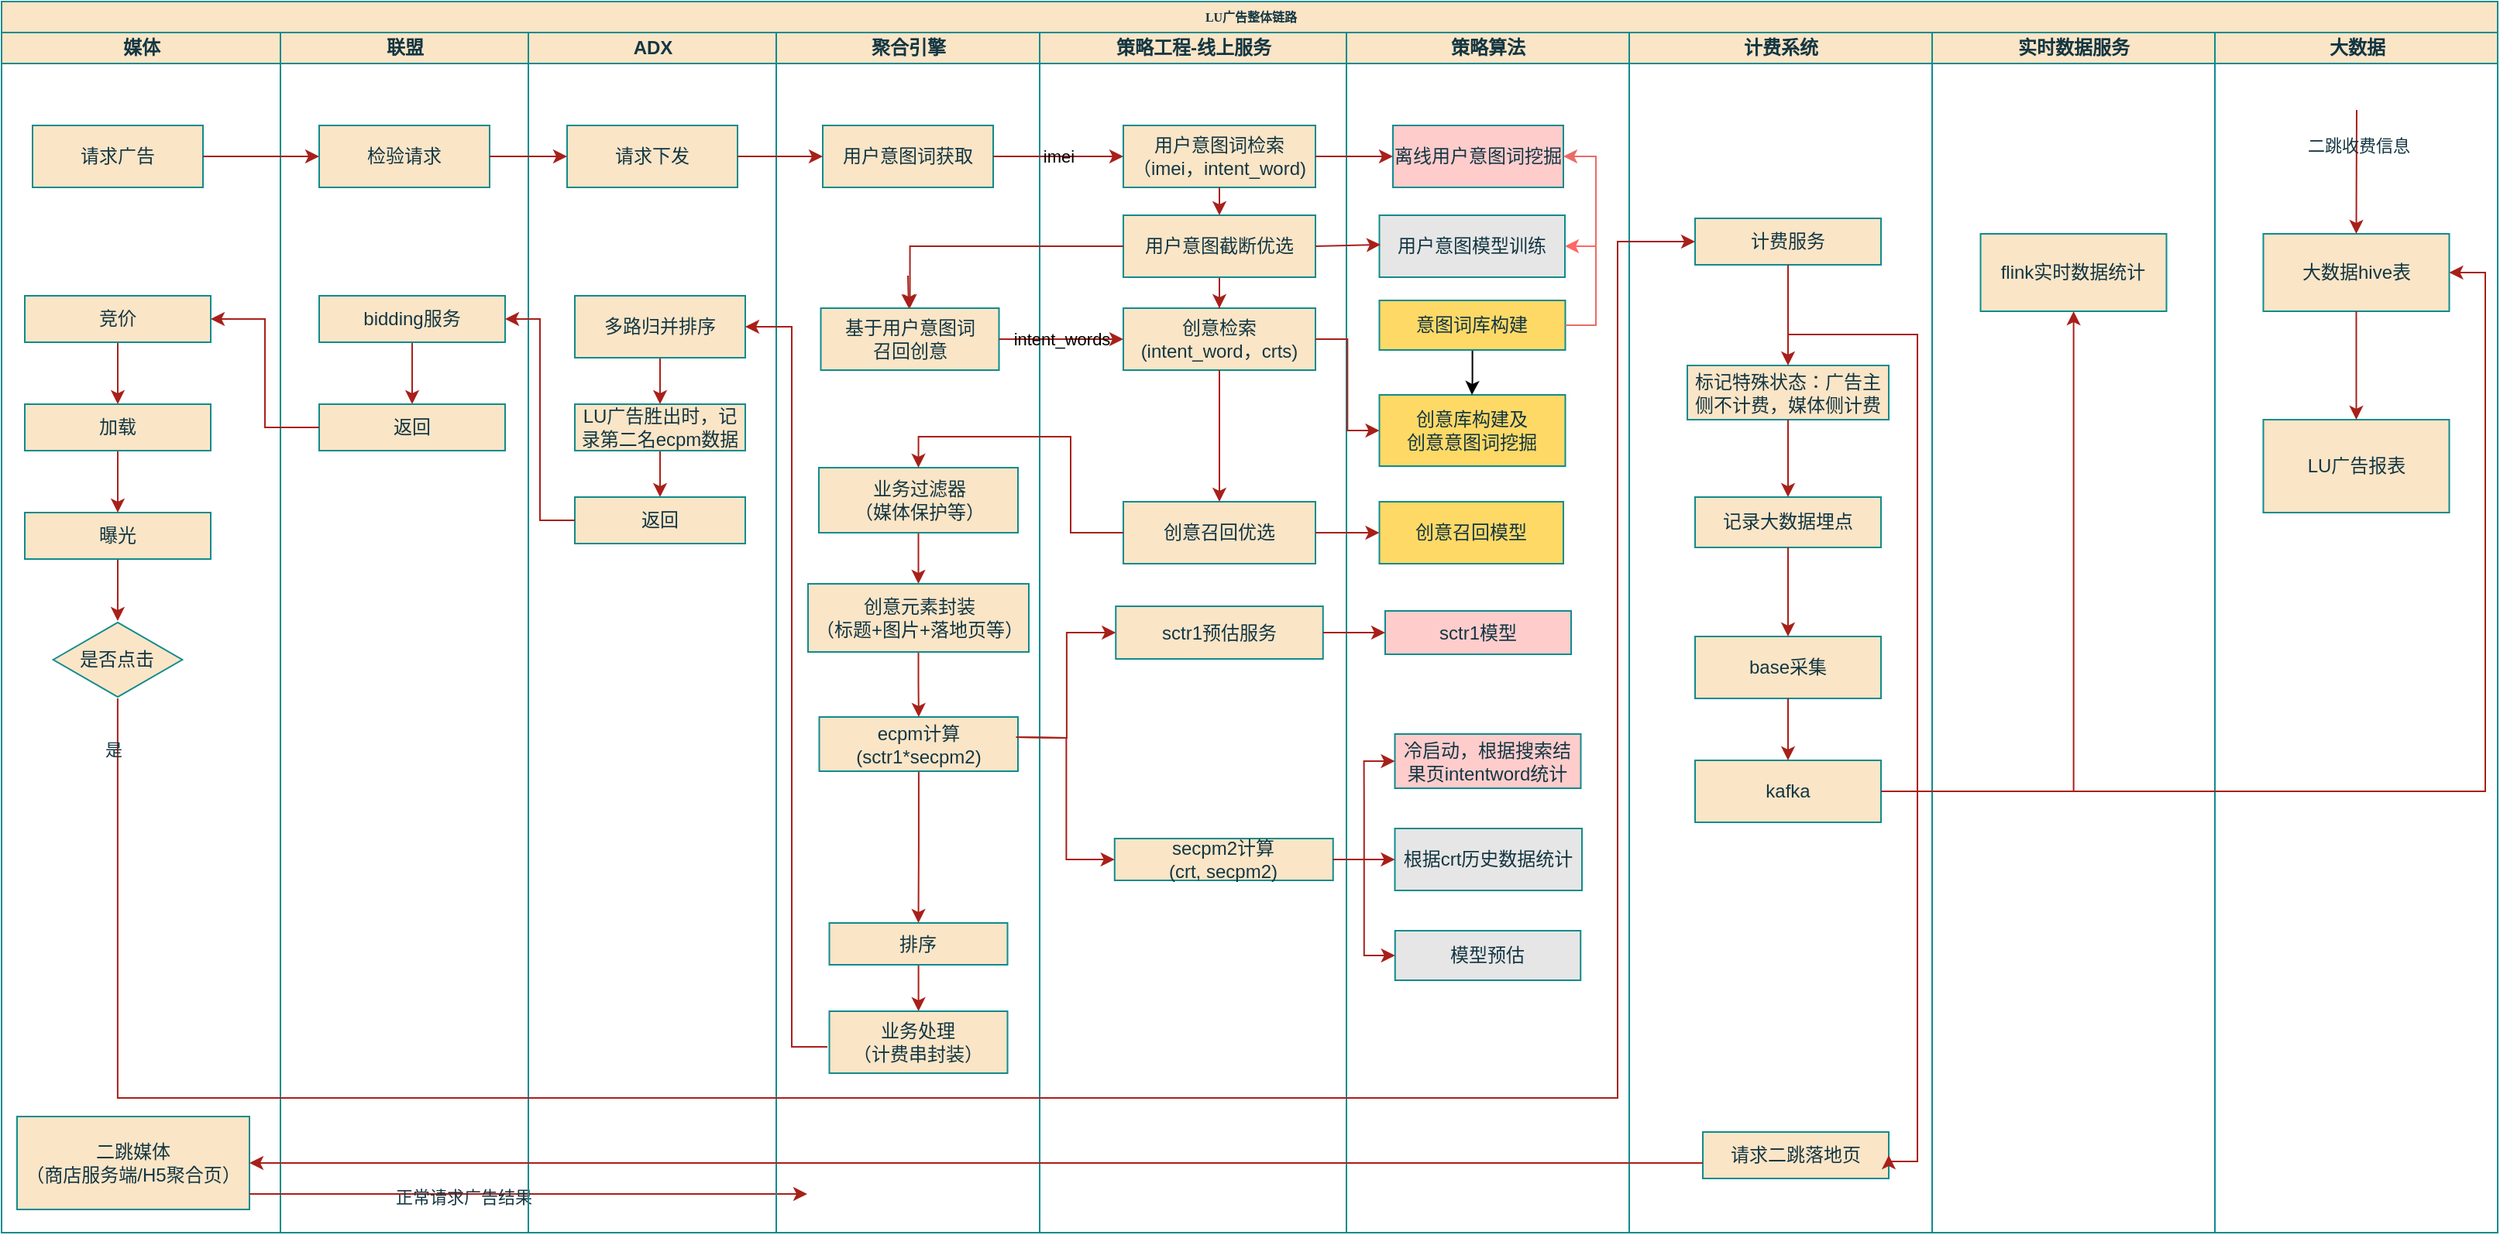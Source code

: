 <mxfile version="20.8.5" type="github">
  <diagram name="Page-1" id="74e2e168-ea6b-b213-b513-2b3c1d86103e">
    <mxGraphModel dx="1758" dy="813" grid="0" gridSize="10" guides="1" tooltips="1" connect="1" arrows="1" fold="1" page="1" pageScale="1" pageWidth="1100" pageHeight="850" background="#FFFFFF" math="0" shadow="0">
      <root>
        <mxCell id="0" />
        <mxCell id="1" parent="0" />
        <mxCell id="77e6c97f196da883-1" value="LU广告整体链路" style="swimlane;html=1;childLayout=stackLayout;startSize=20;rounded=0;shadow=0;labelBackgroundColor=none;strokeWidth=1;fontFamily=Verdana;fontSize=8;align=center;fillStyle=auto;swimlaneFillColor=default;fillColor=#FAE5C7;strokeColor=#0F8B8D;fontColor=#143642;" parent="1" vertex="1">
          <mxGeometry x="30" y="53" width="1611" height="795" as="geometry" />
        </mxCell>
        <mxCell id="77e6c97f196da883-2" value="媒体" style="swimlane;html=1;startSize=20;fillColor=#FAE5C7;strokeColor=#0F8B8D;fontColor=#143642;labelBackgroundColor=none;" parent="77e6c97f196da883-1" vertex="1">
          <mxGeometry y="20" width="180" height="775" as="geometry" />
        </mxCell>
        <mxCell id="ZUHzj396AUKR70QlUK45-1" value="请求广告" style="rounded=0;whiteSpace=wrap;html=1;fillColor=#FAE5C7;strokeColor=#0F8B8D;fontColor=#143642;labelBackgroundColor=none;" parent="77e6c97f196da883-2" vertex="1">
          <mxGeometry x="20" y="60" width="110" height="40" as="geometry" />
        </mxCell>
        <mxCell id="ZUHzj396AUKR70QlUK45-124" style="edgeStyle=orthogonalEdgeStyle;rounded=0;orthogonalLoop=1;jettySize=auto;html=1;exitX=0.5;exitY=1;exitDx=0;exitDy=0;entryX=0.5;entryY=0;entryDx=0;entryDy=0;labelBackgroundColor=none;strokeColor=#A8201A;fontColor=default;" parent="77e6c97f196da883-2" source="ZUHzj396AUKR70QlUK45-66" target="ZUHzj396AUKR70QlUK45-67" edge="1">
          <mxGeometry relative="1" as="geometry" />
        </mxCell>
        <mxCell id="ZUHzj396AUKR70QlUK45-66" value="竞价" style="whiteSpace=wrap;html=1;rounded=0;fillColor=#FAE5C7;strokeColor=#0F8B8D;fontColor=#143642;labelBackgroundColor=none;" parent="77e6c97f196da883-2" vertex="1">
          <mxGeometry x="15" y="170" width="120" height="30" as="geometry" />
        </mxCell>
        <mxCell id="ZUHzj396AUKR70QlUK45-125" style="edgeStyle=orthogonalEdgeStyle;rounded=0;orthogonalLoop=1;jettySize=auto;html=1;entryX=0.5;entryY=0;entryDx=0;entryDy=0;labelBackgroundColor=none;strokeColor=#A8201A;fontColor=default;" parent="77e6c97f196da883-2" source="ZUHzj396AUKR70QlUK45-67" target="ZUHzj396AUKR70QlUK45-68" edge="1">
          <mxGeometry relative="1" as="geometry" />
        </mxCell>
        <mxCell id="ZUHzj396AUKR70QlUK45-67" value="加载" style="whiteSpace=wrap;html=1;rounded=0;fillColor=#FAE5C7;strokeColor=#0F8B8D;fontColor=#143642;labelBackgroundColor=none;" parent="77e6c97f196da883-2" vertex="1">
          <mxGeometry x="15" y="240" width="120" height="30" as="geometry" />
        </mxCell>
        <mxCell id="ZUHzj396AUKR70QlUK45-185" style="edgeStyle=orthogonalEdgeStyle;rounded=0;orthogonalLoop=1;jettySize=auto;html=1;labelBackgroundColor=none;strokeColor=#A8201A;fontColor=default;" parent="77e6c97f196da883-2" source="ZUHzj396AUKR70QlUK45-68" target="ZUHzj396AUKR70QlUK45-70" edge="1">
          <mxGeometry relative="1" as="geometry" />
        </mxCell>
        <mxCell id="ZUHzj396AUKR70QlUK45-68" value="曝光" style="whiteSpace=wrap;html=1;rounded=0;fillColor=#FAE5C7;strokeColor=#0F8B8D;fontColor=#143642;labelBackgroundColor=none;" parent="77e6c97f196da883-2" vertex="1">
          <mxGeometry x="15" y="310" width="120" height="30" as="geometry" />
        </mxCell>
        <mxCell id="ZUHzj396AUKR70QlUK45-70" value="是否点击" style="html=1;whiteSpace=wrap;aspect=fixed;shape=isoRectangle;fillColor=#FAE5C7;strokeColor=#0F8B8D;fontColor=#143642;labelBackgroundColor=none;" parent="77e6c97f196da883-2" vertex="1">
          <mxGeometry x="33.34" y="380" width="83.33" height="50" as="geometry" />
        </mxCell>
        <mxCell id="ZUHzj396AUKR70QlUK45-89" value="二跳媒体&lt;br&gt;（商店服务端/H5聚合页）" style="whiteSpace=wrap;html=1;rounded=0;fillColor=#FAE5C7;strokeColor=#0F8B8D;fontColor=#143642;labelBackgroundColor=none;" parent="77e6c97f196da883-2" vertex="1">
          <mxGeometry x="10" y="700" width="150" height="60" as="geometry" />
        </mxCell>
        <mxCell id="77e6c97f196da883-3" value="联盟" style="swimlane;html=1;startSize=20;fillColor=#FAE5C7;strokeColor=#0F8B8D;fontColor=#143642;labelBackgroundColor=none;" parent="77e6c97f196da883-1" vertex="1">
          <mxGeometry x="180" y="20" width="160" height="775" as="geometry" />
        </mxCell>
        <mxCell id="ZUHzj396AUKR70QlUK45-3" value="检验请求" style="rounded=0;whiteSpace=wrap;html=1;fillColor=#FAE5C7;strokeColor=#0F8B8D;fontColor=#143642;labelBackgroundColor=none;" parent="77e6c97f196da883-3" vertex="1">
          <mxGeometry x="25" y="60" width="110" height="40" as="geometry" />
        </mxCell>
        <mxCell id="ZUHzj396AUKR70QlUK45-122" style="edgeStyle=orthogonalEdgeStyle;rounded=0;orthogonalLoop=1;jettySize=auto;html=1;entryX=0.5;entryY=0;entryDx=0;entryDy=0;labelBackgroundColor=none;strokeColor=#A8201A;fontColor=default;" parent="77e6c97f196da883-3" source="ZUHzj396AUKR70QlUK45-64" target="ZUHzj396AUKR70QlUK45-65" edge="1">
          <mxGeometry relative="1" as="geometry" />
        </mxCell>
        <mxCell id="ZUHzj396AUKR70QlUK45-64" value="bidding服务" style="whiteSpace=wrap;html=1;rounded=0;fillColor=#FAE5C7;strokeColor=#0F8B8D;fontColor=#143642;labelBackgroundColor=none;" parent="77e6c97f196da883-3" vertex="1">
          <mxGeometry x="25" y="170" width="120" height="30" as="geometry" />
        </mxCell>
        <mxCell id="ZUHzj396AUKR70QlUK45-65" value="返回" style="whiteSpace=wrap;html=1;rounded=0;fillColor=#FAE5C7;strokeColor=#0F8B8D;fontColor=#143642;labelBackgroundColor=none;" parent="77e6c97f196da883-3" vertex="1">
          <mxGeometry x="25" y="240" width="120" height="30" as="geometry" />
        </mxCell>
        <mxCell id="ZUHzj396AUKR70QlUK45-216" value="" style="endArrow=classic;html=1;rounded=0;labelBackgroundColor=none;strokeColor=#A8201A;fontColor=default;" parent="77e6c97f196da883-3" edge="1">
          <mxGeometry width="50" height="50" relative="1" as="geometry">
            <mxPoint x="-20" y="750" as="sourcePoint" />
            <mxPoint x="340" y="750" as="targetPoint" />
          </mxGeometry>
        </mxCell>
        <mxCell id="ZUHzj396AUKR70QlUK45-221" value="正常请求广告结果" style="edgeLabel;html=1;align=center;verticalAlign=middle;resizable=0;points=[];fontColor=#143642;labelBackgroundColor=none;" parent="ZUHzj396AUKR70QlUK45-216" vertex="1" connectable="0">
          <mxGeometry x="-0.233" y="-2" relative="1" as="geometry">
            <mxPoint as="offset" />
          </mxGeometry>
        </mxCell>
        <mxCell id="77e6c97f196da883-4" value="ADX" style="swimlane;html=1;startSize=20;fillColor=#FAE5C7;strokeColor=#0F8B8D;fontColor=#143642;labelBackgroundColor=none;" parent="77e6c97f196da883-1" vertex="1">
          <mxGeometry x="340" y="20" width="160" height="775" as="geometry" />
        </mxCell>
        <mxCell id="ZUHzj396AUKR70QlUK45-4" value="请求下发" style="rounded=0;whiteSpace=wrap;html=1;fillColor=#FAE5C7;strokeColor=#0F8B8D;fontColor=#143642;labelBackgroundColor=none;" parent="77e6c97f196da883-4" vertex="1">
          <mxGeometry x="25" y="60" width="110" height="40" as="geometry" />
        </mxCell>
        <mxCell id="ZUHzj396AUKR70QlUK45-120" style="edgeStyle=orthogonalEdgeStyle;rounded=0;orthogonalLoop=1;jettySize=auto;html=1;labelBackgroundColor=none;strokeColor=#A8201A;fontColor=default;" parent="77e6c97f196da883-4" source="ZUHzj396AUKR70QlUK45-61" target="ZUHzj396AUKR70QlUK45-62" edge="1">
          <mxGeometry relative="1" as="geometry" />
        </mxCell>
        <mxCell id="ZUHzj396AUKR70QlUK45-61" value="多路归并排序" style="rounded=0;whiteSpace=wrap;html=1;fillColor=#FAE5C7;strokeColor=#0F8B8D;fontColor=#143642;labelBackgroundColor=none;" parent="77e6c97f196da883-4" vertex="1">
          <mxGeometry x="30" y="170" width="110" height="40" as="geometry" />
        </mxCell>
        <mxCell id="ZUHzj396AUKR70QlUK45-223" style="edgeStyle=orthogonalEdgeStyle;rounded=0;orthogonalLoop=1;jettySize=auto;html=1;strokeColor=#A8201A;fontColor=default;fillColor=#FAE5C7;labelBackgroundColor=none;" parent="77e6c97f196da883-4" source="ZUHzj396AUKR70QlUK45-62" target="ZUHzj396AUKR70QlUK45-220" edge="1">
          <mxGeometry relative="1" as="geometry" />
        </mxCell>
        <mxCell id="ZUHzj396AUKR70QlUK45-62" value="LU广告胜出时，记录第二名ecpm数据" style="whiteSpace=wrap;html=1;rounded=0;fillColor=#FAE5C7;strokeColor=#0F8B8D;fontColor=#143642;labelBackgroundColor=none;" parent="77e6c97f196da883-4" vertex="1">
          <mxGeometry x="30" y="240" width="110" height="30" as="geometry" />
        </mxCell>
        <mxCell id="ZUHzj396AUKR70QlUK45-220" value="返回" style="whiteSpace=wrap;html=1;rounded=0;fillColor=#FAE5C7;strokeColor=#0F8B8D;fontColor=#143642;labelBackgroundColor=none;" parent="77e6c97f196da883-4" vertex="1">
          <mxGeometry x="30" y="300" width="110" height="30" as="geometry" />
        </mxCell>
        <mxCell id="PcX0hmXizh6-f0QxLgqb-1" value="聚合引擎" style="swimlane;html=1;startSize=20;fillColor=#FAE5C7;strokeColor=#0F8B8D;fontColor=#143642;labelBackgroundColor=none;" parent="77e6c97f196da883-1" vertex="1">
          <mxGeometry x="500" y="20" width="170" height="775" as="geometry" />
        </mxCell>
        <mxCell id="PcX0hmXizh6-f0QxLgqb-2" value="用户意图词获取" style="rounded=0;whiteSpace=wrap;html=1;fillColor=#FAE5C7;strokeColor=#0F8B8D;fontColor=#143642;labelBackgroundColor=none;" parent="PcX0hmXizh6-f0QxLgqb-1" vertex="1">
          <mxGeometry x="30" y="60" width="110" height="40" as="geometry" />
        </mxCell>
        <mxCell id="PcX0hmXizh6-f0QxLgqb-3" value="基于用户意图词&lt;br&gt;召回创意" style="whiteSpace=wrap;html=1;rounded=0;fillColor=#FAE5C7;strokeColor=#0F8B8D;fontColor=#143642;labelBackgroundColor=none;" parent="PcX0hmXizh6-f0QxLgqb-1" vertex="1">
          <mxGeometry x="28.75" y="178" width="115" height="40" as="geometry" />
        </mxCell>
        <mxCell id="PcX0hmXizh6-f0QxLgqb-4" value="" style="edgeStyle=orthogonalEdgeStyle;rounded=0;orthogonalLoop=1;jettySize=auto;html=1;labelBackgroundColor=none;strokeColor=#A8201A;fontColor=default;" parent="PcX0hmXizh6-f0QxLgqb-1" target="PcX0hmXizh6-f0QxLgqb-3" edge="1">
          <mxGeometry relative="1" as="geometry">
            <mxPoint x="85" y="157" as="sourcePoint" />
          </mxGeometry>
        </mxCell>
        <mxCell id="PcX0hmXizh6-f0QxLgqb-9" style="edgeStyle=orthogonalEdgeStyle;rounded=0;orthogonalLoop=1;jettySize=auto;html=1;entryX=0.5;entryY=0;entryDx=0;entryDy=0;strokeColor=#A8201A;fontColor=default;fillColor=#FAE5C7;labelBackgroundColor=none;" parent="PcX0hmXizh6-f0QxLgqb-1" source="PcX0hmXizh6-f0QxLgqb-10" target="PcX0hmXizh6-f0QxLgqb-17" edge="1">
          <mxGeometry relative="1" as="geometry" />
        </mxCell>
        <mxCell id="PcX0hmXizh6-f0QxLgqb-10" value="ecpm计算&lt;br&gt;(sctr1*secpm2)" style="whiteSpace=wrap;html=1;rounded=0;fillColor=#FAE5C7;strokeColor=#0F8B8D;fontColor=#143642;labelBackgroundColor=none;" parent="PcX0hmXizh6-f0QxLgqb-1" vertex="1">
          <mxGeometry x="27.75" y="442" width="128.25" height="35" as="geometry" />
        </mxCell>
        <mxCell id="PcX0hmXizh6-f0QxLgqb-31" value="" style="edgeStyle=orthogonalEdgeStyle;rounded=0;orthogonalLoop=1;jettySize=auto;html=1;labelBackgroundColor=none;strokeColor=#A8201A;fontColor=default;" parent="PcX0hmXizh6-f0QxLgqb-1" source="PcX0hmXizh6-f0QxLgqb-15" target="PcX0hmXizh6-f0QxLgqb-8" edge="1">
          <mxGeometry relative="1" as="geometry" />
        </mxCell>
        <mxCell id="PcX0hmXizh6-f0QxLgqb-15" value="业务过滤器&lt;br&gt;（媒体保护等）" style="whiteSpace=wrap;html=1;rounded=0;fillColor=#FAE5C7;strokeColor=#0F8B8D;fontColor=#143642;labelBackgroundColor=none;" parent="PcX0hmXizh6-f0QxLgqb-1" vertex="1">
          <mxGeometry x="27.5" y="281" width="128.5" height="42" as="geometry" />
        </mxCell>
        <mxCell id="PcX0hmXizh6-f0QxLgqb-34" style="edgeStyle=orthogonalEdgeStyle;rounded=0;orthogonalLoop=1;jettySize=auto;html=1;labelBackgroundColor=none;strokeColor=#A8201A;fontColor=default;" parent="PcX0hmXizh6-f0QxLgqb-1" source="PcX0hmXizh6-f0QxLgqb-17" target="PcX0hmXizh6-f0QxLgqb-18" edge="1">
          <mxGeometry relative="1" as="geometry" />
        </mxCell>
        <mxCell id="PcX0hmXizh6-f0QxLgqb-17" value="排序" style="whiteSpace=wrap;html=1;rounded=0;fillColor=#FAE5C7;strokeColor=#0F8B8D;fontColor=#143642;labelBackgroundColor=none;" parent="PcX0hmXizh6-f0QxLgqb-1" vertex="1">
          <mxGeometry x="34.25" y="575" width="115" height="27" as="geometry" />
        </mxCell>
        <mxCell id="PcX0hmXizh6-f0QxLgqb-18" value="业务处理&lt;br&gt;（计费串封装）" style="whiteSpace=wrap;html=1;rounded=0;fillColor=#FAE5C7;strokeColor=#0F8B8D;fontColor=#143642;labelBackgroundColor=none;" parent="PcX0hmXizh6-f0QxLgqb-1" vertex="1">
          <mxGeometry x="34.25" y="632" width="115" height="40" as="geometry" />
        </mxCell>
        <mxCell id="PcX0hmXizh6-f0QxLgqb-30" style="edgeStyle=orthogonalEdgeStyle;rounded=0;orthogonalLoop=1;jettySize=auto;html=1;exitX=0.5;exitY=1;exitDx=0;exitDy=0;labelBackgroundColor=none;strokeColor=#A8201A;fontColor=default;" parent="PcX0hmXizh6-f0QxLgqb-1" edge="1">
          <mxGeometry relative="1" as="geometry">
            <mxPoint x="91.75" y="467" as="sourcePoint" />
            <mxPoint x="91.75" y="467" as="targetPoint" />
          </mxGeometry>
        </mxCell>
        <mxCell id="PcX0hmXizh6-f0QxLgqb-32" value="" style="edgeStyle=orthogonalEdgeStyle;rounded=0;orthogonalLoop=1;jettySize=auto;html=1;labelBackgroundColor=none;strokeColor=#A8201A;fontColor=default;" parent="PcX0hmXizh6-f0QxLgqb-1" source="PcX0hmXizh6-f0QxLgqb-8" target="PcX0hmXizh6-f0QxLgqb-10" edge="1">
          <mxGeometry relative="1" as="geometry">
            <mxPoint x="91.8" y="443" as="targetPoint" />
          </mxGeometry>
        </mxCell>
        <mxCell id="PcX0hmXizh6-f0QxLgqb-8" value="创意元素封装&lt;br&gt;（标题+图片+落地页等）" style="whiteSpace=wrap;html=1;rounded=0;fillColor=#FAE5C7;strokeColor=#0F8B8D;fontColor=#143642;labelBackgroundColor=none;" parent="PcX0hmXizh6-f0QxLgqb-1" vertex="1">
          <mxGeometry x="20.5" y="356" width="142.5" height="44" as="geometry" />
        </mxCell>
        <mxCell id="77e6c97f196da883-6" value="策略工程-线上服务" style="swimlane;html=1;startSize=20;fillColor=#FAE5C7;strokeColor=#0F8B8D;fontColor=#143642;labelBackgroundColor=none;" parent="77e6c97f196da883-1" vertex="1">
          <mxGeometry x="670" y="20" width="198" height="775" as="geometry" />
        </mxCell>
        <mxCell id="ZUHzj396AUKR70QlUK45-8" value="用户意图词检索&lt;br&gt;（imei，intent_word)" style="rounded=0;whiteSpace=wrap;html=1;fillColor=#FAE5C7;strokeColor=#0F8B8D;fontColor=#143642;labelBackgroundColor=none;" parent="77e6c97f196da883-6" vertex="1">
          <mxGeometry x="54" y="60" width="124" height="40" as="geometry" />
        </mxCell>
        <mxCell id="ZUHzj396AUKR70QlUK45-14" value="创意检索&lt;br&gt;(intent_word，crts)" style="whiteSpace=wrap;html=1;rounded=0;fillColor=#FAE5C7;strokeColor=#0F8B8D;fontColor=#143642;labelBackgroundColor=none;" parent="77e6c97f196da883-6" vertex="1">
          <mxGeometry x="54" y="178" width="124" height="40" as="geometry" />
        </mxCell>
        <mxCell id="ZUHzj396AUKR70QlUK45-43" value="" style="edgeStyle=orthogonalEdgeStyle;rounded=0;orthogonalLoop=1;jettySize=auto;html=1;labelBackgroundColor=none;strokeColor=#A8201A;fontColor=default;" parent="77e6c97f196da883-6" source="ZUHzj396AUKR70QlUK45-41" target="ZUHzj396AUKR70QlUK45-14" edge="1">
          <mxGeometry relative="1" as="geometry" />
        </mxCell>
        <mxCell id="ZUHzj396AUKR70QlUK45-41" value="用户意图截断优选" style="whiteSpace=wrap;html=1;rounded=0;fillColor=#FAE5C7;strokeColor=#0F8B8D;fontColor=#143642;labelBackgroundColor=none;" parent="77e6c97f196da883-6" vertex="1">
          <mxGeometry x="54" y="118" width="124" height="40" as="geometry" />
        </mxCell>
        <mxCell id="ZUHzj396AUKR70QlUK45-47" value="创意召回优选" style="whiteSpace=wrap;html=1;rounded=0;fillColor=#FAE5C7;strokeColor=#0F8B8D;fontColor=#143642;labelBackgroundColor=none;" parent="77e6c97f196da883-6" vertex="1">
          <mxGeometry x="54" y="303" width="124" height="40" as="geometry" />
        </mxCell>
        <mxCell id="ZUHzj396AUKR70QlUK45-56" value="sctr1预估服务" style="whiteSpace=wrap;html=1;rounded=0;fillColor=#FAE5C7;strokeColor=#0F8B8D;fontColor=#143642;labelBackgroundColor=none;" parent="77e6c97f196da883-6" vertex="1">
          <mxGeometry x="49.13" y="370.5" width="133.75" height="34" as="geometry" />
        </mxCell>
        <mxCell id="ZUHzj396AUKR70QlUK45-104" value="" style="endArrow=classic;html=1;rounded=0;exitX=0.5;exitY=1;exitDx=0;exitDy=0;labelBackgroundColor=none;strokeColor=#A8201A;fontColor=default;" parent="77e6c97f196da883-6" source="ZUHzj396AUKR70QlUK45-8" target="ZUHzj396AUKR70QlUK45-41" edge="1">
          <mxGeometry width="50" height="50" relative="1" as="geometry">
            <mxPoint x="150" y="90" as="sourcePoint" />
            <mxPoint x="200" y="90" as="targetPoint" />
          </mxGeometry>
        </mxCell>
        <mxCell id="ZUHzj396AUKR70QlUK45-105" value="" style="endArrow=classic;html=1;rounded=0;exitX=0.5;exitY=1;exitDx=0;exitDy=0;labelBackgroundColor=none;strokeColor=#A8201A;fontColor=default;" parent="77e6c97f196da883-6" source="ZUHzj396AUKR70QlUK45-14" target="ZUHzj396AUKR70QlUK45-47" edge="1">
          <mxGeometry width="50" height="50" relative="1" as="geometry">
            <mxPoint x="-220" y="390" as="sourcePoint" />
            <mxPoint x="-170" y="340" as="targetPoint" />
          </mxGeometry>
        </mxCell>
        <mxCell id="ZUHzj396AUKR70QlUK45-53" value="secpm2计算&lt;br&gt;(crt, secpm2)" style="whiteSpace=wrap;html=1;rounded=0;fillColor=#FAE5C7;strokeColor=#0F8B8D;fontColor=#143642;labelBackgroundColor=none;" parent="77e6c97f196da883-6" vertex="1">
          <mxGeometry x="48.38" y="520.5" width="141" height="27" as="geometry" />
        </mxCell>
        <mxCell id="77e6c97f196da883-7" value="策略算法" style="swimlane;html=1;startSize=20;fillColor=#FAE5C7;strokeColor=#0F8B8D;fontColor=#143642;labelBackgroundColor=none;" parent="77e6c97f196da883-1" vertex="1">
          <mxGeometry x="868" y="20" width="182.5" height="775" as="geometry" />
        </mxCell>
        <mxCell id="ZUHzj396AUKR70QlUK45-9" value="离线用户意图词挖掘" style="rounded=0;whiteSpace=wrap;html=1;fillColor=#FFCCCC;strokeColor=#0F8B8D;fontColor=#143642;labelBackgroundColor=none;" parent="77e6c97f196da883-7" vertex="1">
          <mxGeometry x="30" y="60" width="110" height="40" as="geometry" />
        </mxCell>
        <mxCell id="ZUHzj396AUKR70QlUK45-42" value="用户意图模型训练" style="whiteSpace=wrap;html=1;rounded=0;fillColor=#E6E6E6;strokeColor=#0F8B8D;fontColor=#143642;labelBackgroundColor=none;" parent="77e6c97f196da883-7" vertex="1">
          <mxGeometry x="21.25" y="118" width="119.75" height="40" as="geometry" />
        </mxCell>
        <mxCell id="ZUHzj396AUKR70QlUK45-44" value="创意库构建及&lt;br&gt;创意意图词挖掘" style="whiteSpace=wrap;html=1;rounded=0;fillColor=#FFD966;strokeColor=#0F8B8D;fontColor=#143642;labelBackgroundColor=none;" parent="77e6c97f196da883-7" vertex="1">
          <mxGeometry x="21.25" y="234" width="120" height="46" as="geometry" />
        </mxCell>
        <mxCell id="ZUHzj396AUKR70QlUK45-48" value="创意召回模型" style="whiteSpace=wrap;html=1;rounded=0;fillColor=#FFD966;strokeColor=#0F8B8D;fontColor=#143642;labelBackgroundColor=none;" parent="77e6c97f196da883-7" vertex="1">
          <mxGeometry x="21.25" y="303" width="118.75" height="40" as="geometry" />
        </mxCell>
        <mxCell id="ZUHzj396AUKR70QlUK45-109" value="" style="endArrow=classic;html=1;rounded=0;exitX=1;exitY=0.5;exitDx=0;exitDy=0;labelBackgroundColor=none;strokeColor=#A8201A;fontColor=default;" parent="77e6c97f196da883-7" source="ZUHzj396AUKR70QlUK45-41" edge="1">
          <mxGeometry width="50" height="50" relative="1" as="geometry">
            <mxPoint x="-18.12" y="137" as="sourcePoint" />
            <mxPoint x="22" y="137" as="targetPoint" />
          </mxGeometry>
        </mxCell>
        <mxCell id="ZUHzj396AUKR70QlUK45-58" value="sctr1模型" style="whiteSpace=wrap;html=1;rounded=0;fillColor=#FFCCCC;strokeColor=#0F8B8D;fontColor=#143642;labelBackgroundColor=none;" parent="77e6c97f196da883-7" vertex="1">
          <mxGeometry x="25" y="373.5" width="120" height="28" as="geometry" />
        </mxCell>
        <mxCell id="ZUHzj396AUKR70QlUK45-227" style="edgeStyle=orthogonalEdgeStyle;rounded=0;orthogonalLoop=1;jettySize=auto;html=1;exitX=0.5;exitY=1;exitDx=0;exitDy=0;strokeColor=#A8201A;fontColor=default;fillColor=#FAE5C7;labelBackgroundColor=none;" parent="77e6c97f196da883-7" source="ZUHzj396AUKR70QlUK45-58" target="ZUHzj396AUKR70QlUK45-58" edge="1">
          <mxGeometry relative="1" as="geometry" />
        </mxCell>
        <mxCell id="ZUHzj396AUKR70QlUK45-113" value="冷启动，根据搜索结果页intentword统计" style="whiteSpace=wrap;html=1;rounded=0;fillColor=#FFCCCC;strokeColor=#0F8B8D;fontColor=#143642;labelBackgroundColor=none;" parent="77e6c97f196da883-7" vertex="1">
          <mxGeometry x="31.25" y="453" width="120" height="35" as="geometry" />
        </mxCell>
        <mxCell id="PcX0hmXizh6-f0QxLgqb-38" value="根据crt历史数据统计" style="whiteSpace=wrap;html=1;rounded=0;fillColor=#E6E6E6;strokeColor=#0F8B8D;fontColor=#143642;labelBackgroundColor=none;" parent="77e6c97f196da883-7" vertex="1">
          <mxGeometry x="31.25" y="514" width="120.75" height="40" as="geometry" />
        </mxCell>
        <mxCell id="PcX0hmXizh6-f0QxLgqb-40" value="模型预估" style="whiteSpace=wrap;html=1;rounded=0;fillColor=#E6E6E6;strokeColor=#0F8B8D;fontColor=#143642;labelBackgroundColor=none;" parent="77e6c97f196da883-7" vertex="1">
          <mxGeometry x="31.38" y="580" width="119.75" height="32" as="geometry" />
        </mxCell>
        <mxCell id="u9iXu04FdPUHO1NCFngb-2" value="" style="edgeStyle=orthogonalEdgeStyle;rounded=0;orthogonalLoop=1;jettySize=auto;html=1;" edge="1" parent="77e6c97f196da883-7" source="u9iXu04FdPUHO1NCFngb-1">
          <mxGeometry relative="1" as="geometry">
            <mxPoint x="81" y="234" as="targetPoint" />
          </mxGeometry>
        </mxCell>
        <mxCell id="u9iXu04FdPUHO1NCFngb-4" style="edgeStyle=orthogonalEdgeStyle;rounded=0;orthogonalLoop=1;jettySize=auto;html=1;entryX=1;entryY=0.5;entryDx=0;entryDy=0;strokeColor=#FF6666;" edge="1" parent="77e6c97f196da883-7" source="u9iXu04FdPUHO1NCFngb-1" target="ZUHzj396AUKR70QlUK45-42">
          <mxGeometry relative="1" as="geometry">
            <Array as="points">
              <mxPoint x="161" y="189" />
              <mxPoint x="161" y="138" />
            </Array>
          </mxGeometry>
        </mxCell>
        <mxCell id="u9iXu04FdPUHO1NCFngb-1" value="意图词库构建" style="whiteSpace=wrap;html=1;rounded=0;fillColor=#FFD966;strokeColor=#0F8B8D;fontColor=#143642;labelBackgroundColor=none;" vertex="1" parent="77e6c97f196da883-7">
          <mxGeometry x="21.25" y="173" width="120" height="32" as="geometry" />
        </mxCell>
        <mxCell id="u9iXu04FdPUHO1NCFngb-3" style="edgeStyle=orthogonalEdgeStyle;rounded=0;orthogonalLoop=1;jettySize=auto;html=1;entryX=1;entryY=0.5;entryDx=0;entryDy=0;strokeColor=#EA6B66;" edge="1" parent="77e6c97f196da883-7" source="u9iXu04FdPUHO1NCFngb-1" target="ZUHzj396AUKR70QlUK45-9">
          <mxGeometry relative="1" as="geometry">
            <mxPoint x="134" y="102.5" as="targetPoint" />
            <Array as="points">
              <mxPoint x="161" y="189" />
              <mxPoint x="161" y="80" />
            </Array>
          </mxGeometry>
        </mxCell>
        <mxCell id="ZUHzj396AUKR70QlUK45-169" value="计费系统" style="swimlane;html=1;startSize=20;fillColor=#FAE5C7;strokeColor=#0F8B8D;fontColor=#143642;labelBackgroundColor=none;" parent="77e6c97f196da883-1" vertex="1">
          <mxGeometry x="1050.5" y="20" width="195.5" height="775" as="geometry" />
        </mxCell>
        <mxCell id="ZUHzj396AUKR70QlUK45-188" value="请求二跳落地页" style="whiteSpace=wrap;html=1;rounded=0;fillColor=#FAE5C7;strokeColor=#0F8B8D;fontColor=#143642;labelBackgroundColor=none;" parent="ZUHzj396AUKR70QlUK45-169" vertex="1">
          <mxGeometry x="47.5" y="710" width="120" height="30" as="geometry" />
        </mxCell>
        <mxCell id="ZUHzj396AUKR70QlUK45-212" style="edgeStyle=orthogonalEdgeStyle;rounded=0;orthogonalLoop=1;jettySize=auto;html=1;entryX=1;entryY=0.5;entryDx=0;entryDy=0;labelBackgroundColor=none;strokeColor=#A8201A;fontColor=default;" parent="ZUHzj396AUKR70QlUK45-169" source="ZUHzj396AUKR70QlUK45-189" target="ZUHzj396AUKR70QlUK45-188" edge="1">
          <mxGeometry relative="1" as="geometry">
            <Array as="points">
              <mxPoint x="103" y="195" />
              <mxPoint x="186" y="195" />
              <mxPoint x="186" y="729" />
              <mxPoint x="168" y="729" />
            </Array>
          </mxGeometry>
        </mxCell>
        <mxCell id="ZUHzj396AUKR70QlUK45-189" value="计费服务" style="whiteSpace=wrap;html=1;rounded=0;fillColor=#FAE5C7;strokeColor=#0F8B8D;fontColor=#143642;labelBackgroundColor=none;" parent="ZUHzj396AUKR70QlUK45-169" vertex="1">
          <mxGeometry x="42.5" y="120" width="120" height="30" as="geometry" />
        </mxCell>
        <mxCell id="ZUHzj396AUKR70QlUK45-194" value="base采集" style="whiteSpace=wrap;html=1;rounded=0;fillColor=#FAE5C7;strokeColor=#0F8B8D;fontColor=#143642;labelBackgroundColor=none;" parent="ZUHzj396AUKR70QlUK45-169" vertex="1">
          <mxGeometry x="42.5" y="390" width="120" height="40" as="geometry" />
        </mxCell>
        <mxCell id="ZUHzj396AUKR70QlUK45-196" value="kafka" style="whiteSpace=wrap;html=1;rounded=0;fillColor=#FAE5C7;strokeColor=#0F8B8D;fontColor=#143642;labelBackgroundColor=none;" parent="ZUHzj396AUKR70QlUK45-169" vertex="1">
          <mxGeometry x="42.5" y="470" width="120" height="40" as="geometry" />
        </mxCell>
        <mxCell id="ZUHzj396AUKR70QlUK45-197" value="" style="edgeStyle=orthogonalEdgeStyle;rounded=0;orthogonalLoop=1;jettySize=auto;html=1;labelBackgroundColor=none;strokeColor=#A8201A;fontColor=default;" parent="ZUHzj396AUKR70QlUK45-169" source="ZUHzj396AUKR70QlUK45-194" target="ZUHzj396AUKR70QlUK45-196" edge="1">
          <mxGeometry relative="1" as="geometry" />
        </mxCell>
        <mxCell id="ZUHzj396AUKR70QlUK45-192" value="记录大数据埋点" style="whiteSpace=wrap;html=1;rounded=0;fillColor=#FAE5C7;strokeColor=#0F8B8D;fontColor=#143642;labelBackgroundColor=none;" parent="ZUHzj396AUKR70QlUK45-169" vertex="1">
          <mxGeometry x="42.5" y="300" width="120" height="32.5" as="geometry" />
        </mxCell>
        <mxCell id="ZUHzj396AUKR70QlUK45-195" value="" style="edgeStyle=orthogonalEdgeStyle;rounded=0;orthogonalLoop=1;jettySize=auto;html=1;labelBackgroundColor=none;strokeColor=#A8201A;fontColor=default;" parent="ZUHzj396AUKR70QlUK45-169" source="ZUHzj396AUKR70QlUK45-192" target="ZUHzj396AUKR70QlUK45-194" edge="1">
          <mxGeometry relative="1" as="geometry" />
        </mxCell>
        <mxCell id="ZUHzj396AUKR70QlUK45-190" value="标记特殊状态：广告主侧不计费，媒体侧计费" style="whiteSpace=wrap;html=1;rounded=0;fillColor=#FAE5C7;strokeColor=#0F8B8D;fontColor=#143642;labelBackgroundColor=none;" parent="ZUHzj396AUKR70QlUK45-169" vertex="1">
          <mxGeometry x="37.5" y="215" width="130" height="35" as="geometry" />
        </mxCell>
        <mxCell id="ZUHzj396AUKR70QlUK45-191" value="" style="edgeStyle=orthogonalEdgeStyle;rounded=0;orthogonalLoop=1;jettySize=auto;html=1;labelBackgroundColor=none;strokeColor=#A8201A;fontColor=default;" parent="ZUHzj396AUKR70QlUK45-169" source="ZUHzj396AUKR70QlUK45-189" target="ZUHzj396AUKR70QlUK45-190" edge="1">
          <mxGeometry relative="1" as="geometry" />
        </mxCell>
        <mxCell id="ZUHzj396AUKR70QlUK45-193" value="" style="edgeStyle=orthogonalEdgeStyle;rounded=0;orthogonalLoop=1;jettySize=auto;html=1;labelBackgroundColor=none;strokeColor=#A8201A;fontColor=default;" parent="ZUHzj396AUKR70QlUK45-169" source="ZUHzj396AUKR70QlUK45-190" target="ZUHzj396AUKR70QlUK45-192" edge="1">
          <mxGeometry relative="1" as="geometry" />
        </mxCell>
        <mxCell id="ZUHzj396AUKR70QlUK45-91" value="" style="endArrow=classic;html=1;rounded=0;exitX=1;exitY=0.5;exitDx=0;exitDy=0;entryX=0;entryY=0.5;entryDx=0;entryDy=0;labelBackgroundColor=none;strokeColor=#A8201A;fontColor=default;" parent="77e6c97f196da883-1" source="ZUHzj396AUKR70QlUK45-1" target="ZUHzj396AUKR70QlUK45-3" edge="1">
          <mxGeometry width="50" height="50" relative="1" as="geometry">
            <mxPoint x="490" y="410" as="sourcePoint" />
            <mxPoint x="540" y="360" as="targetPoint" />
          </mxGeometry>
        </mxCell>
        <mxCell id="ZUHzj396AUKR70QlUK45-93" value="" style="endArrow=classic;html=1;rounded=0;exitX=1;exitY=0.5;exitDx=0;exitDy=0;entryX=0;entryY=0.5;entryDx=0;entryDy=0;labelBackgroundColor=none;strokeColor=#A8201A;fontColor=default;" parent="77e6c97f196da883-1" source="ZUHzj396AUKR70QlUK45-4" edge="1">
          <mxGeometry width="50" height="50" relative="1" as="geometry">
            <mxPoint x="480" y="110" as="sourcePoint" />
            <mxPoint x="530" y="100" as="targetPoint" />
          </mxGeometry>
        </mxCell>
        <mxCell id="ZUHzj396AUKR70QlUK45-103" value="" style="endArrow=classic;html=1;rounded=0;exitX=1;exitY=0.5;exitDx=0;exitDy=0;entryX=0;entryY=0.5;entryDx=0;entryDy=0;labelBackgroundColor=none;strokeColor=#A8201A;fontColor=default;" parent="77e6c97f196da883-1" source="ZUHzj396AUKR70QlUK45-8" target="ZUHzj396AUKR70QlUK45-9" edge="1">
          <mxGeometry width="50" height="50" relative="1" as="geometry">
            <mxPoint x="635" y="109.5" as="sourcePoint" />
            <mxPoint x="840" y="110" as="targetPoint" />
          </mxGeometry>
        </mxCell>
        <mxCell id="ZUHzj396AUKR70QlUK45-111" value="" style="endArrow=classic;html=1;rounded=0;exitX=1;exitY=0.5;exitDx=0;exitDy=0;entryX=0;entryY=0.5;entryDx=0;entryDy=0;labelBackgroundColor=none;strokeColor=#A8201A;fontColor=default;" parent="77e6c97f196da883-1" source="ZUHzj396AUKR70QlUK45-47" target="ZUHzj396AUKR70QlUK45-48" edge="1">
          <mxGeometry width="50" height="50" relative="1" as="geometry">
            <mxPoint x="955" y="259.5" as="sourcePoint" />
            <mxPoint x="1005" y="259.5" as="targetPoint" />
            <Array as="points" />
          </mxGeometry>
        </mxCell>
        <mxCell id="ZUHzj396AUKR70QlUK45-114" style="edgeStyle=orthogonalEdgeStyle;rounded=0;orthogonalLoop=1;jettySize=auto;html=1;entryX=0;entryY=0.5;entryDx=0;entryDy=0;labelBackgroundColor=none;strokeColor=#A8201A;fontColor=default;" parent="77e6c97f196da883-1" source="ZUHzj396AUKR70QlUK45-56" target="ZUHzj396AUKR70QlUK45-58" edge="1">
          <mxGeometry relative="1" as="geometry" />
        </mxCell>
        <mxCell id="ZUHzj396AUKR70QlUK45-115" style="edgeStyle=orthogonalEdgeStyle;rounded=0;orthogonalLoop=1;jettySize=auto;html=1;entryX=0;entryY=0.5;entryDx=0;entryDy=0;labelBackgroundColor=none;strokeColor=#A8201A;fontColor=default;" parent="77e6c97f196da883-1" source="ZUHzj396AUKR70QlUK45-53" target="ZUHzj396AUKR70QlUK45-113" edge="1">
          <mxGeometry relative="1" as="geometry" />
        </mxCell>
        <mxCell id="ZUHzj396AUKR70QlUK45-121" style="edgeStyle=orthogonalEdgeStyle;rounded=0;orthogonalLoop=1;jettySize=auto;html=1;entryX=1;entryY=0.5;entryDx=0;entryDy=0;labelBackgroundColor=none;strokeColor=#A8201A;fontColor=default;exitX=0;exitY=0.5;exitDx=0;exitDy=0;" parent="77e6c97f196da883-1" source="ZUHzj396AUKR70QlUK45-220" target="ZUHzj396AUKR70QlUK45-64" edge="1">
          <mxGeometry relative="1" as="geometry" />
        </mxCell>
        <mxCell id="ZUHzj396AUKR70QlUK45-123" style="edgeStyle=orthogonalEdgeStyle;rounded=0;orthogonalLoop=1;jettySize=auto;html=1;entryX=1;entryY=0.5;entryDx=0;entryDy=0;labelBackgroundColor=none;strokeColor=#A8201A;fontColor=default;" parent="77e6c97f196da883-1" source="ZUHzj396AUKR70QlUK45-65" target="ZUHzj396AUKR70QlUK45-66" edge="1">
          <mxGeometry relative="1" as="geometry" />
        </mxCell>
        <mxCell id="ZUHzj396AUKR70QlUK45-168" style="edgeStyle=orthogonalEdgeStyle;rounded=0;orthogonalLoop=1;jettySize=auto;html=1;entryX=1;entryY=0.5;entryDx=0;entryDy=0;labelBackgroundColor=none;strokeColor=#A8201A;fontColor=default;" parent="77e6c97f196da883-1" target="ZUHzj396AUKR70QlUK45-61" edge="1">
          <mxGeometry relative="1" as="geometry">
            <mxPoint x="510" y="400" as="targetPoint" />
            <mxPoint x="533" y="675" as="sourcePoint" />
            <Array as="points">
              <mxPoint x="510" y="675" />
              <mxPoint x="510" y="210" />
            </Array>
          </mxGeometry>
        </mxCell>
        <mxCell id="ZUHzj396AUKR70QlUK45-178" value="实时数据服务" style="swimlane;html=1;startSize=20;fillColor=#FAE5C7;strokeColor=#0F8B8D;fontColor=#143642;labelBackgroundColor=none;" parent="77e6c97f196da883-1" vertex="1">
          <mxGeometry x="1246" y="20" width="182.5" height="775" as="geometry" />
        </mxCell>
        <mxCell id="ZUHzj396AUKR70QlUK45-201" value="flink实时数据统计" style="whiteSpace=wrap;html=1;rounded=0;fillColor=#FAE5C7;strokeColor=#0F8B8D;fontColor=#143642;labelBackgroundColor=none;" parent="ZUHzj396AUKR70QlUK45-178" vertex="1">
          <mxGeometry x="31.25" y="130" width="120" height="50" as="geometry" />
        </mxCell>
        <mxCell id="ZUHzj396AUKR70QlUK45-181" value="大数据" style="swimlane;html=1;startSize=20;fillColor=#FAE5C7;strokeColor=#0F8B8D;fontColor=#143642;labelBackgroundColor=none;" parent="77e6c97f196da883-1" vertex="1">
          <mxGeometry x="1428.5" y="20" width="182.5" height="775" as="geometry" />
        </mxCell>
        <mxCell id="ZUHzj396AUKR70QlUK45-205" value="大数据hive表" style="whiteSpace=wrap;html=1;rounded=0;fillColor=#FAE5C7;strokeColor=#0F8B8D;fontColor=#143642;labelBackgroundColor=none;" parent="ZUHzj396AUKR70QlUK45-181" vertex="1">
          <mxGeometry x="31.25" y="130" width="120" height="50" as="geometry" />
        </mxCell>
        <mxCell id="ZUHzj396AUKR70QlUK45-206" value="LU广告报表" style="whiteSpace=wrap;html=1;rounded=0;fillColor=#FAE5C7;strokeColor=#0F8B8D;fontColor=#143642;labelBackgroundColor=none;" parent="ZUHzj396AUKR70QlUK45-181" vertex="1">
          <mxGeometry x="31.25" y="250" width="120" height="60" as="geometry" />
        </mxCell>
        <mxCell id="ZUHzj396AUKR70QlUK45-207" value="" style="edgeStyle=orthogonalEdgeStyle;rounded=0;orthogonalLoop=1;jettySize=auto;html=1;labelBackgroundColor=none;strokeColor=#A8201A;fontColor=default;" parent="ZUHzj396AUKR70QlUK45-181" source="ZUHzj396AUKR70QlUK45-205" target="ZUHzj396AUKR70QlUK45-206" edge="1">
          <mxGeometry relative="1" as="geometry" />
        </mxCell>
        <mxCell id="ZUHzj396AUKR70QlUK45-186" style="edgeStyle=orthogonalEdgeStyle;rounded=0;orthogonalLoop=1;jettySize=auto;html=1;entryX=0;entryY=0.5;entryDx=0;entryDy=0;labelBackgroundColor=none;strokeColor=#A8201A;fontColor=default;" parent="77e6c97f196da883-1" source="ZUHzj396AUKR70QlUK45-14" target="ZUHzj396AUKR70QlUK45-44" edge="1">
          <mxGeometry relative="1" as="geometry" />
        </mxCell>
        <mxCell id="ZUHzj396AUKR70QlUK45-202" value="" style="edgeStyle=orthogonalEdgeStyle;rounded=0;orthogonalLoop=1;jettySize=auto;html=1;labelBackgroundColor=none;strokeColor=#A8201A;fontColor=default;" parent="77e6c97f196da883-1" source="ZUHzj396AUKR70QlUK45-196" target="ZUHzj396AUKR70QlUK45-201" edge="1">
          <mxGeometry relative="1" as="geometry" />
        </mxCell>
        <mxCell id="ZUHzj396AUKR70QlUK45-209" style="edgeStyle=orthogonalEdgeStyle;rounded=0;orthogonalLoop=1;jettySize=auto;html=1;labelBackgroundColor=none;strokeColor=#A8201A;fontColor=default;entryX=1;entryY=0.5;entryDx=0;entryDy=0;" parent="77e6c97f196da883-1" source="ZUHzj396AUKR70QlUK45-196" target="ZUHzj396AUKR70QlUK45-205" edge="1">
          <mxGeometry relative="1" as="geometry">
            <mxPoint x="1381" y="175" as="targetPoint" />
            <Array as="points">
              <mxPoint x="1603" y="510" />
              <mxPoint x="1603" y="175" />
            </Array>
          </mxGeometry>
        </mxCell>
        <mxCell id="ZUHzj396AUKR70QlUK45-211" style="edgeStyle=orthogonalEdgeStyle;rounded=0;orthogonalLoop=1;jettySize=auto;html=1;entryX=0;entryY=0.5;entryDx=0;entryDy=0;labelBackgroundColor=none;strokeColor=#A8201A;fontColor=default;" parent="77e6c97f196da883-1" source="ZUHzj396AUKR70QlUK45-70" target="ZUHzj396AUKR70QlUK45-189" edge="1">
          <mxGeometry relative="1" as="geometry">
            <Array as="points">
              <mxPoint x="75" y="708" />
              <mxPoint x="1043" y="708" />
              <mxPoint x="1043" y="155" />
            </Array>
          </mxGeometry>
        </mxCell>
        <mxCell id="ZUHzj396AUKR70QlUK45-222" value="是" style="edgeLabel;html=1;align=center;verticalAlign=middle;resizable=0;points=[];fontColor=#143642;labelBackgroundColor=none;" parent="ZUHzj396AUKR70QlUK45-211" vertex="1" connectable="0">
          <mxGeometry x="-0.964" y="-3" relative="1" as="geometry">
            <mxPoint as="offset" />
          </mxGeometry>
        </mxCell>
        <mxCell id="ZUHzj396AUKR70QlUK45-213" style="edgeStyle=orthogonalEdgeStyle;rounded=0;orthogonalLoop=1;jettySize=auto;html=1;entryX=1;entryY=0.5;entryDx=0;entryDy=0;labelBackgroundColor=none;strokeColor=#A8201A;fontColor=default;" parent="77e6c97f196da883-1" source="ZUHzj396AUKR70QlUK45-188" target="ZUHzj396AUKR70QlUK45-89" edge="1">
          <mxGeometry relative="1" as="geometry">
            <Array as="points">
              <mxPoint x="955" y="750" />
            </Array>
          </mxGeometry>
        </mxCell>
        <mxCell id="ZUHzj396AUKR70QlUK45-92" value="" style="endArrow=classic;html=1;rounded=0;exitX=1;exitY=0.5;exitDx=0;exitDy=0;entryX=0;entryY=0.5;entryDx=0;entryDy=0;labelBackgroundColor=none;strokeColor=#A8201A;fontColor=default;" parent="77e6c97f196da883-1" source="ZUHzj396AUKR70QlUK45-3" target="ZUHzj396AUKR70QlUK45-4" edge="1">
          <mxGeometry width="50" height="50" relative="1" as="geometry">
            <mxPoint x="140" y="110" as="sourcePoint" />
            <mxPoint x="340" y="100" as="targetPoint" />
          </mxGeometry>
        </mxCell>
        <mxCell id="PcX0hmXizh6-f0QxLgqb-19" value="imei" style="edgeStyle=orthogonalEdgeStyle;rounded=0;orthogonalLoop=1;jettySize=auto;html=1;entryX=0;entryY=0.5;entryDx=0;entryDy=0;labelBackgroundColor=none;strokeColor=#A8201A;fontColor=default;" parent="77e6c97f196da883-1" source="PcX0hmXizh6-f0QxLgqb-2" target="ZUHzj396AUKR70QlUK45-8" edge="1">
          <mxGeometry relative="1" as="geometry" />
        </mxCell>
        <mxCell id="PcX0hmXizh6-f0QxLgqb-21" style="edgeStyle=orthogonalEdgeStyle;rounded=0;orthogonalLoop=1;jettySize=auto;html=1;entryX=0.5;entryY=0;entryDx=0;entryDy=0;labelBackgroundColor=none;strokeColor=#A8201A;fontColor=default;" parent="77e6c97f196da883-1" source="ZUHzj396AUKR70QlUK45-41" target="PcX0hmXizh6-f0QxLgqb-3" edge="1">
          <mxGeometry relative="1" as="geometry" />
        </mxCell>
        <mxCell id="PcX0hmXizh6-f0QxLgqb-22" value="intent_words" style="edgeStyle=orthogonalEdgeStyle;rounded=0;orthogonalLoop=1;jettySize=auto;html=1;entryX=0;entryY=0.5;entryDx=0;entryDy=0;labelBackgroundColor=none;strokeColor=#A8201A;fontColor=default;" parent="77e6c97f196da883-1" source="PcX0hmXizh6-f0QxLgqb-3" target="ZUHzj396AUKR70QlUK45-14" edge="1">
          <mxGeometry relative="1" as="geometry" />
        </mxCell>
        <mxCell id="PcX0hmXizh6-f0QxLgqb-23" style="edgeStyle=orthogonalEdgeStyle;rounded=0;orthogonalLoop=1;jettySize=auto;html=1;entryX=0.5;entryY=0;entryDx=0;entryDy=0;labelBackgroundColor=none;strokeColor=#A8201A;fontColor=default;" parent="77e6c97f196da883-1" source="ZUHzj396AUKR70QlUK45-47" target="PcX0hmXizh6-f0QxLgqb-15" edge="1">
          <mxGeometry relative="1" as="geometry" />
        </mxCell>
        <mxCell id="PcX0hmXizh6-f0QxLgqb-39" style="edgeStyle=orthogonalEdgeStyle;rounded=0;orthogonalLoop=1;jettySize=auto;html=1;entryX=0;entryY=0.5;entryDx=0;entryDy=0;labelBackgroundColor=none;strokeColor=#A8201A;fontColor=default;" parent="77e6c97f196da883-1" source="ZUHzj396AUKR70QlUK45-53" target="PcX0hmXizh6-f0QxLgqb-38" edge="1">
          <mxGeometry relative="1" as="geometry" />
        </mxCell>
        <mxCell id="PcX0hmXizh6-f0QxLgqb-42" style="edgeStyle=orthogonalEdgeStyle;rounded=0;orthogonalLoop=1;jettySize=auto;html=1;entryX=0;entryY=0.5;entryDx=0;entryDy=0;labelBackgroundColor=none;strokeColor=#A8201A;fontColor=default;" parent="77e6c97f196da883-1" source="ZUHzj396AUKR70QlUK45-53" target="PcX0hmXizh6-f0QxLgqb-40" edge="1">
          <mxGeometry relative="1" as="geometry" />
        </mxCell>
        <mxCell id="PcX0hmXizh6-f0QxLgqb-43" style="edgeStyle=orthogonalEdgeStyle;rounded=0;orthogonalLoop=1;jettySize=auto;html=1;entryX=0;entryY=0.5;entryDx=0;entryDy=0;labelBackgroundColor=none;strokeColor=#A8201A;fontColor=default;" parent="77e6c97f196da883-1" target="ZUHzj396AUKR70QlUK45-56" edge="1">
          <mxGeometry relative="1" as="geometry">
            <mxPoint x="654.75" y="475" as="sourcePoint" />
          </mxGeometry>
        </mxCell>
        <mxCell id="PcX0hmXizh6-f0QxLgqb-44" style="edgeStyle=orthogonalEdgeStyle;rounded=0;orthogonalLoop=1;jettySize=auto;html=1;entryX=0;entryY=0.5;entryDx=0;entryDy=0;labelBackgroundColor=none;strokeColor=#A8201A;fontColor=default;" parent="77e6c97f196da883-1" target="ZUHzj396AUKR70QlUK45-53" edge="1">
          <mxGeometry relative="1" as="geometry">
            <mxPoint x="655" y="475" as="sourcePoint" />
          </mxGeometry>
        </mxCell>
        <mxCell id="ZUHzj396AUKR70QlUK45-218" value="" style="endArrow=classic;html=1;rounded=0;entryX=0.5;entryY=0;entryDx=0;entryDy=0;labelBackgroundColor=none;strokeColor=#A8201A;fontColor=default;" parent="1" target="ZUHzj396AUKR70QlUK45-205" edge="1">
          <mxGeometry width="50" height="50" relative="1" as="geometry">
            <mxPoint x="1550" y="123" as="sourcePoint" />
            <mxPoint x="1600" y="220" as="targetPoint" />
          </mxGeometry>
        </mxCell>
        <mxCell id="ZUHzj396AUKR70QlUK45-219" value="二跳收费信息" style="edgeLabel;html=1;align=center;verticalAlign=middle;resizable=0;points=[];fontColor=#143642;labelBackgroundColor=none;" parent="ZUHzj396AUKR70QlUK45-218" vertex="1" connectable="0">
          <mxGeometry x="-0.44" y="1" relative="1" as="geometry">
            <mxPoint as="offset" />
          </mxGeometry>
        </mxCell>
      </root>
    </mxGraphModel>
  </diagram>
</mxfile>
